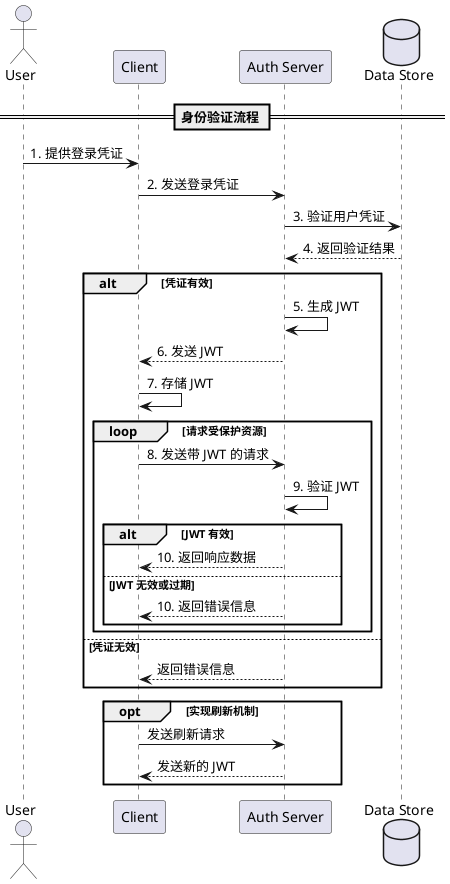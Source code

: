 @startuml

actor User
participant "Client" as Client
participant "Auth Server" as AuthServer
database "Data Store" as DataStore

== 身份验证流程 ==

User -> Client: 1. 提供登录凭证
Client -> AuthServer: 2. 发送登录凭证

AuthServer -> DataStore: 3. 验证用户凭证
DataStore ---> AuthServer: 4. 返回验证结果

alt 凭证有效
    AuthServer -> AuthServer: 5. 生成 JWT
    AuthServer --> Client: 6. 发送 JWT
    Client -> Client: 7. 存储 JWT

    loop 请求受保护资源
        Client -> AuthServer: 8. 发送带 JWT 的请求
        AuthServer -> AuthServer: 9. 验证 JWT
        alt JWT 有效
            AuthServer --> Client: 10. 返回响应数据
        else JWT 无效或过期
            AuthServer --> Client: 10. 返回错误信息
        end
    end

else 凭证无效
    AuthServer --> Client: 返回错误信息
end

opt 实现刷新机制
    Client -> AuthServer: 发送刷新请求
    AuthServer --> Client: 发送新的 JWT
end

@enduml
